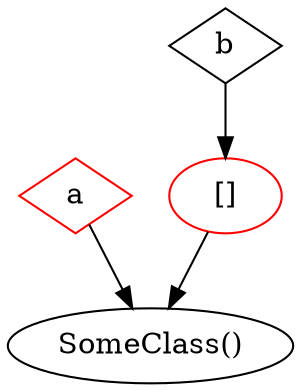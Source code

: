 digraph refs {

  a -> x
  b -> y
  y -> x

  a [shape=diamond color=red]
  b [shape=diamond]
  x [label="SomeClass()"]
  y [label="[]" color=red]
}

